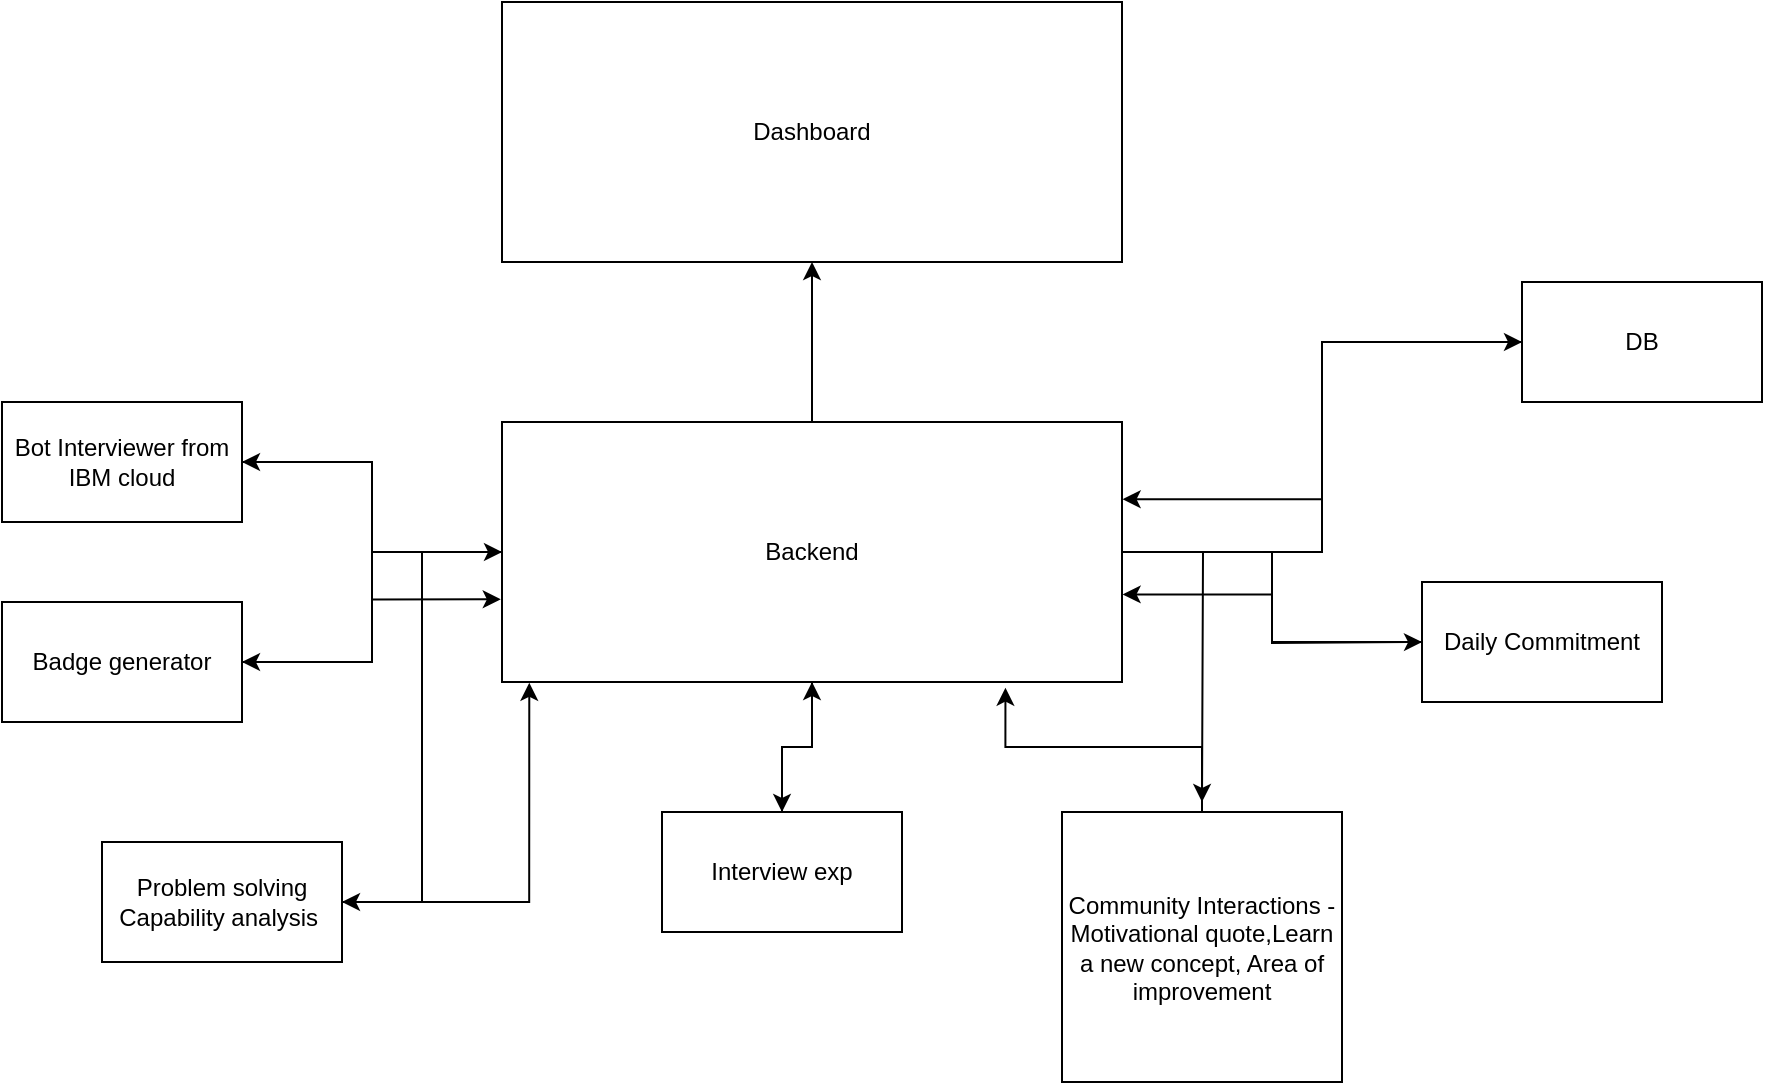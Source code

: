 <mxfile version="15.5.0" type="device" pages="2"><diagram id="K_jvziKa5mSWM7C3UOSq" name="Page-1"><mxGraphModel dx="2059" dy="383" grid="1" gridSize="10" guides="1" tooltips="1" connect="1" arrows="1" fold="1" page="1" pageScale="1" pageWidth="1100" pageHeight="850" math="0" shadow="0"><root><mxCell id="0"/><mxCell id="1" parent="0"/><mxCell id="0rewnNKAuOWT_J3XJDQ2-2" value="Dashboard" style="rounded=0;whiteSpace=wrap;html=1;" vertex="1" parent="1"><mxGeometry x="-780" y="20" width="310" height="130" as="geometry"/></mxCell><mxCell id="0rewnNKAuOWT_J3XJDQ2-5" value="" style="edgeStyle=orthogonalEdgeStyle;rounded=0;orthogonalLoop=1;jettySize=auto;html=1;" edge="1" parent="1" source="0rewnNKAuOWT_J3XJDQ2-3" target="0rewnNKAuOWT_J3XJDQ2-2"><mxGeometry relative="1" as="geometry"/></mxCell><mxCell id="0rewnNKAuOWT_J3XJDQ2-21" style="edgeStyle=orthogonalEdgeStyle;rounded=0;orthogonalLoop=1;jettySize=auto;html=1;entryX=0;entryY=0.5;entryDx=0;entryDy=0;" edge="1" parent="1" source="0rewnNKAuOWT_J3XJDQ2-3" target="0rewnNKAuOWT_J3XJDQ2-19"><mxGeometry relative="1" as="geometry"/></mxCell><mxCell id="0rewnNKAuOWT_J3XJDQ2-22" style="edgeStyle=orthogonalEdgeStyle;rounded=0;orthogonalLoop=1;jettySize=auto;html=1;" edge="1" parent="1" source="0rewnNKAuOWT_J3XJDQ2-3"><mxGeometry relative="1" as="geometry"><mxPoint x="-320.0" y="340" as="targetPoint"/></mxGeometry></mxCell><mxCell id="0rewnNKAuOWT_J3XJDQ2-23" style="edgeStyle=orthogonalEdgeStyle;rounded=0;orthogonalLoop=1;jettySize=auto;html=1;" edge="1" parent="1" source="0rewnNKAuOWT_J3XJDQ2-3"><mxGeometry relative="1" as="geometry"><mxPoint x="-430" y="420" as="targetPoint"/></mxGeometry></mxCell><mxCell id="0rewnNKAuOWT_J3XJDQ2-24" style="edgeStyle=orthogonalEdgeStyle;rounded=0;orthogonalLoop=1;jettySize=auto;html=1;entryX=0.5;entryY=0;entryDx=0;entryDy=0;" edge="1" parent="1" source="0rewnNKAuOWT_J3XJDQ2-3" target="0rewnNKAuOWT_J3XJDQ2-12"><mxGeometry relative="1" as="geometry"><mxPoint x="-625" y="410" as="targetPoint"/></mxGeometry></mxCell><mxCell id="0rewnNKAuOWT_J3XJDQ2-25" style="edgeStyle=orthogonalEdgeStyle;rounded=0;orthogonalLoop=1;jettySize=auto;html=1;entryX=1;entryY=0.5;entryDx=0;entryDy=0;" edge="1" parent="1" source="0rewnNKAuOWT_J3XJDQ2-3" target="0rewnNKAuOWT_J3XJDQ2-10"><mxGeometry relative="1" as="geometry"/></mxCell><mxCell id="0rewnNKAuOWT_J3XJDQ2-26" style="edgeStyle=orthogonalEdgeStyle;rounded=0;orthogonalLoop=1;jettySize=auto;html=1;" edge="1" parent="1" source="0rewnNKAuOWT_J3XJDQ2-3" target="0rewnNKAuOWT_J3XJDQ2-8"><mxGeometry relative="1" as="geometry"/></mxCell><mxCell id="0rewnNKAuOWT_J3XJDQ2-27" style="edgeStyle=orthogonalEdgeStyle;rounded=0;orthogonalLoop=1;jettySize=auto;html=1;entryX=1;entryY=0.5;entryDx=0;entryDy=0;" edge="1" parent="1" source="0rewnNKAuOWT_J3XJDQ2-3" target="0rewnNKAuOWT_J3XJDQ2-6"><mxGeometry relative="1" as="geometry"/></mxCell><mxCell id="0rewnNKAuOWT_J3XJDQ2-3" value="Backend" style="rounded=0;whiteSpace=wrap;html=1;" vertex="1" parent="1"><mxGeometry x="-780" y="230" width="310" height="130" as="geometry"/></mxCell><mxCell id="0rewnNKAuOWT_J3XJDQ2-7" style="edgeStyle=orthogonalEdgeStyle;rounded=0;orthogonalLoop=1;jettySize=auto;html=1;entryX=0;entryY=0.5;entryDx=0;entryDy=0;" edge="1" parent="1" source="0rewnNKAuOWT_J3XJDQ2-6" target="0rewnNKAuOWT_J3XJDQ2-3"><mxGeometry relative="1" as="geometry"/></mxCell><mxCell id="0rewnNKAuOWT_J3XJDQ2-6" value="Bot Interviewer from IBM cloud" style="rounded=0;whiteSpace=wrap;html=1;" vertex="1" parent="1"><mxGeometry x="-1030" y="220" width="120" height="60" as="geometry"/></mxCell><mxCell id="0rewnNKAuOWT_J3XJDQ2-9" style="edgeStyle=orthogonalEdgeStyle;rounded=0;orthogonalLoop=1;jettySize=auto;html=1;entryX=-0.002;entryY=0.682;entryDx=0;entryDy=0;entryPerimeter=0;" edge="1" parent="1" source="0rewnNKAuOWT_J3XJDQ2-8" target="0rewnNKAuOWT_J3XJDQ2-3"><mxGeometry relative="1" as="geometry"/></mxCell><mxCell id="0rewnNKAuOWT_J3XJDQ2-8" value="Badge generator" style="rounded=0;whiteSpace=wrap;html=1;" vertex="1" parent="1"><mxGeometry x="-1030" y="320" width="120" height="60" as="geometry"/></mxCell><mxCell id="0rewnNKAuOWT_J3XJDQ2-11" style="edgeStyle=orthogonalEdgeStyle;rounded=0;orthogonalLoop=1;jettySize=auto;html=1;entryX=0.044;entryY=1.003;entryDx=0;entryDy=0;entryPerimeter=0;" edge="1" parent="1" source="0rewnNKAuOWT_J3XJDQ2-10" target="0rewnNKAuOWT_J3XJDQ2-3"><mxGeometry relative="1" as="geometry"/></mxCell><mxCell id="0rewnNKAuOWT_J3XJDQ2-10" value="Problem solving Capability analysis&amp;nbsp;" style="rounded=0;whiteSpace=wrap;html=1;" vertex="1" parent="1"><mxGeometry x="-980" y="440" width="120" height="60" as="geometry"/></mxCell><mxCell id="0rewnNKAuOWT_J3XJDQ2-14" style="edgeStyle=orthogonalEdgeStyle;rounded=0;orthogonalLoop=1;jettySize=auto;html=1;" edge="1" parent="1" source="0rewnNKAuOWT_J3XJDQ2-12" target="0rewnNKAuOWT_J3XJDQ2-3"><mxGeometry relative="1" as="geometry"/></mxCell><mxCell id="0rewnNKAuOWT_J3XJDQ2-12" value="&lt;span&gt;Interview exp&lt;/span&gt;" style="rounded=0;whiteSpace=wrap;html=1;" vertex="1" parent="1"><mxGeometry x="-700" y="425" width="120" height="60" as="geometry"/></mxCell><mxCell id="0rewnNKAuOWT_J3XJDQ2-15" style="edgeStyle=orthogonalEdgeStyle;rounded=0;orthogonalLoop=1;jettySize=auto;html=1;entryX=0.812;entryY=1.022;entryDx=0;entryDy=0;entryPerimeter=0;" edge="1" parent="1" source="0rewnNKAuOWT_J3XJDQ2-13" target="0rewnNKAuOWT_J3XJDQ2-3"><mxGeometry relative="1" as="geometry"/></mxCell><mxCell id="0rewnNKAuOWT_J3XJDQ2-13" value="Community Interactions -Motivational quote,Learn a new concept, Area of improvement" style="rounded=0;whiteSpace=wrap;html=1;" vertex="1" parent="1"><mxGeometry x="-500" y="425" width="140" height="135" as="geometry"/></mxCell><mxCell id="0rewnNKAuOWT_J3XJDQ2-18" style="edgeStyle=orthogonalEdgeStyle;rounded=0;orthogonalLoop=1;jettySize=auto;html=1;entryX=1.001;entryY=0.663;entryDx=0;entryDy=0;entryPerimeter=0;" edge="1" parent="1" source="0rewnNKAuOWT_J3XJDQ2-16" target="0rewnNKAuOWT_J3XJDQ2-3"><mxGeometry relative="1" as="geometry"/></mxCell><mxCell id="0rewnNKAuOWT_J3XJDQ2-16" value="Daily Commitment" style="rounded=0;whiteSpace=wrap;html=1;" vertex="1" parent="1"><mxGeometry x="-320" y="310" width="120" height="60" as="geometry"/></mxCell><mxCell id="0rewnNKAuOWT_J3XJDQ2-20" style="edgeStyle=orthogonalEdgeStyle;rounded=0;orthogonalLoop=1;jettySize=auto;html=1;entryX=1.001;entryY=0.297;entryDx=0;entryDy=0;entryPerimeter=0;" edge="1" parent="1" source="0rewnNKAuOWT_J3XJDQ2-19" target="0rewnNKAuOWT_J3XJDQ2-3"><mxGeometry relative="1" as="geometry"/></mxCell><mxCell id="0rewnNKAuOWT_J3XJDQ2-19" value="DB" style="rounded=0;whiteSpace=wrap;html=1;" vertex="1" parent="1"><mxGeometry x="-270" y="160" width="120" height="60" as="geometry"/></mxCell></root></mxGraphModel></diagram><diagram id="4WCvYtuPJtXU5a8F9Hbl" name="Page-2"><mxGraphModel dx="1151" dy="460" grid="1" gridSize="10" guides="1" tooltips="1" connect="1" arrows="1" fold="1" page="1" pageScale="1" pageWidth="1100" pageHeight="850" math="0" shadow="0"><root><mxCell id="fvsZpqJ0Puw6l5D_KF1X-0"/><mxCell id="fvsZpqJ0Puw6l5D_KF1X-1" parent="fvsZpqJ0Puw6l5D_KF1X-0"/><mxCell id="fvsZpqJ0Puw6l5D_KF1X-2" value="" style="whiteSpace=wrap;html=1;aspect=fixed;" vertex="1" parent="fvsZpqJ0Puw6l5D_KF1X-1"><mxGeometry x="80" width="970" height="970" as="geometry"/></mxCell><mxCell id="fvsZpqJ0Puw6l5D_KF1X-3" value="logo" style="rounded=0;whiteSpace=wrap;html=1;" vertex="1" parent="fvsZpqJ0Puw6l5D_KF1X-1"><mxGeometry x="100" y="30" width="50" height="40" as="geometry"/></mxCell><mxCell id="fvsZpqJ0Puw6l5D_KF1X-4" value="Name" style="rounded=0;whiteSpace=wrap;html=1;" vertex="1" parent="fvsZpqJ0Puw6l5D_KF1X-1"><mxGeometry x="200" y="30" width="120" height="60" as="geometry"/></mxCell><mxCell id="fvsZpqJ0Puw6l5D_KF1X-5" value="Quote of the day" style="rounded=0;whiteSpace=wrap;html=1;" vertex="1" parent="fvsZpqJ0Puw6l5D_KF1X-1"><mxGeometry x="90" y="100" width="950" height="60" as="geometry"/></mxCell><mxCell id="fvsZpqJ0Puw6l5D_KF1X-6" value="" style="rounded=0;whiteSpace=wrap;html=1;" vertex="1" parent="fvsZpqJ0Puw6l5D_KF1X-1"><mxGeometry x="110" y="248" width="920" height="442" as="geometry"/></mxCell><mxCell id="fvsZpqJ0Puw6l5D_KF1X-8" value="B" style="ellipse;whiteSpace=wrap;html=1;aspect=fixed;" vertex="1" parent="fvsZpqJ0Puw6l5D_KF1X-1"><mxGeometry x="175" y="30" width="20" height="20" as="geometry"/></mxCell><mxCell id="fvsZpqJ0Puw6l5D_KF1X-9" value="PSCA&lt;br&gt;Grafana - graph" style="rounded=0;whiteSpace=wrap;html=1;" vertex="1" parent="fvsZpqJ0Puw6l5D_KF1X-1"><mxGeometry x="132.5" y="278" width="255" height="210" as="geometry"/></mxCell><mxCell id="fvsZpqJ0Puw6l5D_KF1X-10" value="Interview Experience" style="rounded=0;whiteSpace=wrap;html=1;" vertex="1" parent="fvsZpqJ0Puw6l5D_KF1X-1"><mxGeometry x="450" y="278" width="550" height="210" as="geometry"/></mxCell><mxCell id="fvsZpqJ0Puw6l5D_KF1X-11" value="Search box" style="rounded=0;whiteSpace=wrap;html=1;" vertex="1" parent="fvsZpqJ0Puw6l5D_KF1X-1"><mxGeometry x="710" y="30" width="310" height="30" as="geometry"/></mxCell><mxCell id="fvsZpqJ0Puw6l5D_KF1X-12" value="&lt;p class=&quot;MsoListParagraph&quot; style=&quot;text-indent: -18.0pt&quot;&gt;Learn a new thing today&lt;/p&gt;" style="rounded=0;whiteSpace=wrap;html=1;" vertex="1" parent="fvsZpqJ0Puw6l5D_KF1X-1"><mxGeometry x="90" y="170" width="950" height="50" as="geometry"/></mxCell><mxCell id="fvsZpqJ0Puw6l5D_KF1X-13" value="Daily Commitment" style="rounded=0;whiteSpace=wrap;html=1;" vertex="1" parent="fvsZpqJ0Puw6l5D_KF1X-1"><mxGeometry x="330" y="60" width="140" height="30" as="geometry"/></mxCell></root></mxGraphModel></diagram></mxfile>